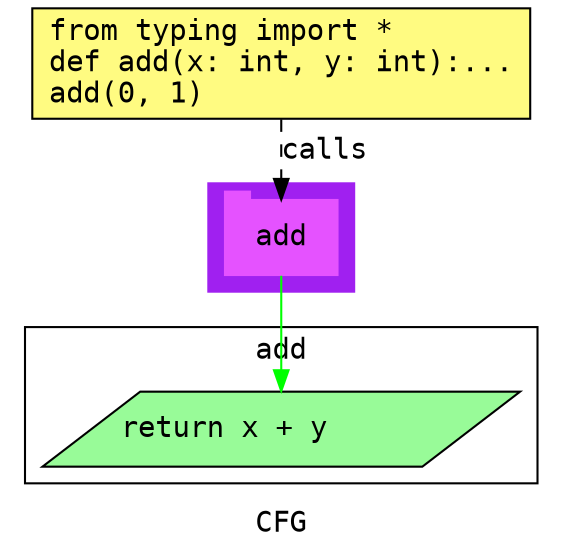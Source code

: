digraph cluster738CFG {
	graph [bb="0,0,254,259",
		compound=True,
		fontname="DejaVu Sans Mono",
		label=CFG,
		lheight=0.21,
		lp="127,11.5",
		lwidth=0.35,
		pack=False,
		rankdir=TB,
		ranksep=0.02
	];
	node [fontname="DejaVu Sans Mono",
		label="\N"
	];
	edge [fontname="DejaVu Sans Mono"];
	subgraph cluster_1 {
		graph [bb="92,123,162,175",
			color=purple,
			compound=true,
			fontname="DejaVu Sans Mono",
			label="",
			rankdir=TB,
			ranksep=0.02,
			shape=tab,
			style=filled
		];
		node [fontname="DejaVu Sans Mono"];
		edge [fontname="DejaVu Sans Mono"];
		6	[color="#E552FF",
			height=0.5,
			label=add,
			linenum="[5]",
			pos="127,149",
			shape=tab,
			style=filled,
			width=0.75];
	}
	subgraph cluster8add {
		graph [bb="8,31,246,106",
			compound=True,
			fontname="DejaVu Sans Mono",
			label=add,
			lheight=0.21,
			lp="127,94.5",
			lwidth=0.35,
			pack=False,
			rankdir=TB,
			ranksep=0.02
		];
		node [fontname="DejaVu Sans Mono"];
		edge [fontname="DejaVu Sans Mono"];
		3	[fillcolor="#98fb98",
			height=0.5,
			label="return x + y\l",
			linenum="[3]",
			pos="127,57",
			shape=parallelogram,
			style="filled,solid",
			width=3.0706];
	}
	1	[fillcolor="#FFFB81",
		height=0.73611,
		label="from typing import *\ldef add(x: int, y: int):...\ladd(0, 1)\l",
		linenum="[1]",
		pos="127,232.5",
		shape=rectangle,
		style="filled,solid",
		width=3.3194];
	1 -> 6	[label=calls,
		lp="148,190.5",
		pos="e,127,167.13 127,205.71 127,196.66 127,186.47 127,177.3",
		style=dashed];
	6 -> 3	[color=green,
		pos="e,127,75.3 127,130.65 127,117.82 127,100.11 127,85.381"];
}
